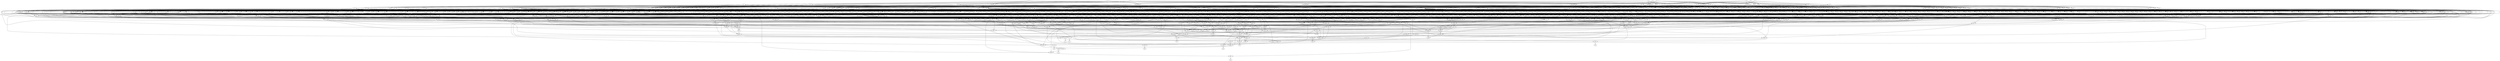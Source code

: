 digraph g {
 n381 -> o_0_
 n2 -> o_1_
 n366 -> o_2_
 n343 -> o_3_
 n312 -> o_4_
 n1 -> o_5_
 n235 -> o_6_
 n179 -> o_7_
 n133 -> o_8_
 n76 -> o_9_
 "[6452]" -> n381
 "[6453]" -> n381
 "[6498]" -> n2
 "[6499]" -> n2
 "[6484]" -> n366
 "[6485]" -> n366
 n348 -> n343
 n349 -> n343
 "[6461]" -> n343
 "[6470]" -> n312
 "[6471]" -> n312
 "[6441]" -> n1
 "[6442]" -> n1
 n240 -> n235
 n241 -> n235
 "[6448]" -> n235
 "[6481]" -> n179
 "[6482]" -> n179
 "[6464]" -> n133
 "[6465]" -> n133
 "[6443]" -> n76
 "[6444]" -> n76
 n61 -> n123
 n125 -> n123
 n126 -> n123
 n124 -> n123
 "[6446]" -> n16
 "[6447]" -> n16
 n189 -> n272
 n417 -> n272
 n510 -> n272
 n528 -> n272
 n61 -> n273
 n497 -> n273
 n730 -> n273
 n729 -> n273
 "[6491]" -> n274
 "[6492]" -> n274
 "[6520]" -> n275
 "[6521]" -> n275
 "[6549]" -> n276
 "[6550]" -> n276
 "[6518]" -> n277
 "[6519]" -> n277
 n66 -> n65
 n56 -> n65
 n67 -> n65
 n68 -> n65
 n4 -> n375
 n515 -> n375
 n61 -> n119
 n120 -> n119
 n121 -> n119
 n122 -> n119
 n8 -> n376
 n56 -> n376
 n483 -> n376
 n505 -> n376
 n193 -> n377
 n71 -> n377
 n499 -> n377
 n435 -> n377
 n283 -> n378
 n329 -> n378
 n357 -> n378
 "[6500]" -> n378
 "[6529]" -> n379
 "[6530]" -> n379
 "[6527]" -> n380
 "[6528]" -> n380
 i_9_ -> n189
 n432 -> n189
 n396 -> n460
 n416 -> n460
 i_9_ -> n417
 n416 -> n417
 n410 -> n439
 n412 -> n439
 n189 -> n6
 n460 -> n6
 n417 -> n6
 n439 -> n6
 i_6_ -> n410
 i_7_ -> n410
 i_8_ -> n410
 i_9_ -> n4
 n410 -> n4
 i_3_ -> n402
 i_4_ -> n402
 i_5_ -> n402
 i_0_ -> n427
 i_1_ -> n427
 i_2_ -> n427
 n402 -> n5
 n427 -> n5
 n6 -> n3
 n4 -> n3
 n5 -> n3
 i_9_ -> n15
 n398 -> n15
 n413 -> n461
 n434 -> n461
 i_9_ -> n193
 n404 -> n193
 n410 -> n462
 n406 -> n462
 n15 -> n10
 n461 -> n10
 n193 -> n10
 n462 -> n10
 i_6_ -> n391
 i_7_ -> n391
 i_8_ -> n391
 i_9_ -> n8
 n391 -> n8
 i_0_ -> n438
 i_1_ -> n438
 i_2_ -> n438
 n402 -> n9
 n438 -> n9
 n10 -> n7
 n8 -> n7
 n9 -> n7
 i_0_ -> n421
 i_1_ -> n421
 i_2_ -> n421
 i_9_ -> n12
 n421 -> n12
 i_3_ -> n396
 i_4_ -> n396
 i_5_ -> n396
 i_6_ -> n422
 i_7_ -> n422
 i_8_ -> n422
 n396 -> n13
 n422 -> n13
 i_3_ -> n431
 i_4_ -> n431
 i_5_ -> n431
 n391 -> n14
 n431 -> n14
 i_0_ -> n398
 i_1_ -> n398
 i_2_ -> n398
 n15 -> n11
 n12 -> n11
 n13 -> n11
 n14 -> n11
 n402 -> n74
 n441 -> n74
 n189 -> n17
 n74 -> n17
 i_9_ -> n420
 n418 -> n420
 n441 -> n260
 n434 -> n260
 n420 -> n18
 n260 -> n18
 n56 -> n546
 n408 -> n546
 n189 -> n292
 n458 -> n292
 n4 -> n547
 n459 -> n547
 n546 -> n19
 n292 -> n19
 n547 -> n19
 n279 -> n544
 n456 -> n544
 n243 -> n545
 n173 -> n545
 i_9_ -> n243
 n430 -> n243
 n431 -> n457
 n413 -> n457
 n544 -> n20
 n545 -> n20
 n243 -> n20
 n457 -> n20
 n23 -> n542
 n448 -> n542
 n15 -> n543
 n128 -> n543
 n15 -> n97
 n449 -> n97
 n443 -> n537
 n451 -> n537
 n287 -> n537
 n311 -> n537
 n279 -> n539
 n541 -> n539
 n455 -> n539
 n540 -> n539
 n4 -> n538
 n452 -> n538
 n295 -> n538
 n383 -> n538
 n539 -> n21
 n538 -> n21
 "[6478]" -> n21
 n402 -> n437
 n422 -> n437
 n12 -> n25
 n437 -> n25
 n402 -> n173
 n413 -> n173
 n417 -> n26
 n173 -> n26
 i_6_ -> n407
 i_7_ -> n407
 i_8_ -> n407
 i_9_ -> n23
 n407 -> n23
 i_3_ -> n406
 i_4_ -> n406
 i_5_ -> n406
 n427 -> n24
 n406 -> n24
 n25 -> n22
 n26 -> n22
 n23 -> n22
 n24 -> n22
 n396 -> n233
 n430 -> n233
 n8 -> n28
 n233 -> n28
 n396 -> n468
 n407 -> n468
 n243 -> n29
 n468 -> n29
 n71 -> n291
 n428 -> n291
 n412 -> n469
 n430 -> n469
 n189 -> n30
 n291 -> n30
 n469 -> n30
 n437 -> n536
 n56 -> n536
 i_9_ -> n61
 n447 -> n61
 n438 -> n470
 n434 -> n470
 n22 -> n31
 n536 -> n31
 n61 -> n31
 n470 -> n31
 n416 -> n62
 n423 -> n62
 n23 -> n32
 n62 -> n32
 n412 -> n466
 n404 -> n466
 n189 -> n33
 n466 -> n33
 n427 -> n467
 n412 -> n467
 n4 -> n34
 n467 -> n34
 n61 -> n360
 n463 -> n360
 n4 -> n535
 n193 -> n535
 n309 -> n535
 n465 -> n535
 n398 -> n464
 n434 -> n464
 n23 -> n35
 n360 -> n35
 n535 -> n35
 n464 -> n35
 "[6538]" -> n27
 "[6539]" -> n27
 n460 -> n533
 n23 -> n533
 n431 -> n471
 n404 -> n471
 n8 -> n37
 n533 -> n37
 n471 -> n37
 n396 -> n472
 n447 -> n472
 n417 -> n38
 n472 -> n38
 n422 -> n66
 n423 -> n66
 n398 -> n450
 n412 -> n450
 n4 -> n39
 n15 -> n39
 n66 -> n39
 n450 -> n39
 n396 -> n309
 n404 -> n309
 n189 -> n40
 n309 -> n40
 n423 -> n475
 n430 -> n475
 n396 -> n459
 n441 -> n459
 n8 -> n41
 n420 -> n41
 n475 -> n41
 n459 -> n41
 n417 -> n534
 n474 -> n534
 n417 -> n300
 n473 -> n300
 i_9_ -> n279
 n427 -> n279
 n462 -> n42
 n534 -> n42
 n300 -> n42
 n279 -> n42
 n41 -> n36
 n42 -> n36
 "[6469]" -> n36
 n406 -> n477
 n441 -> n477
 n61 -> n44
 n477 -> n44
 i_9_ -> n71
 n438 -> n71
 n13 -> n45
 n71 -> n45
 n410 -> n476
 n414 -> n476
 n410 -> n444
 n402 -> n444
 n193 -> n46
 n279 -> n46
 n476 -> n46
 n444 -> n46
 n422 -> n225
 n412 -> n225
 n15 -> n47
 n193 -> n47
 n444 -> n47
 n225 -> n47
 n447 -> n194
 n423 -> n194
 n396 -> n400
 n398 -> n400
 i_9_ -> n443
 n413 -> n443
 n15 -> n48
 n194 -> n48
 n400 -> n48
 n443 -> n48
 n48 -> n43
 "[6475]" -> n43
 n416 -> n479
 n412 -> n479
 n189 -> n50
 n479 -> n50
 n417 -> n51
 n461 -> n51
 n447 -> n478
 n412 -> n478
 n391 -> n428
 n396 -> n428
 n417 -> n52
 n193 -> n52
 n478 -> n52
 n428 -> n52
 i_9_ -> n229
 n422 -> n229
 n430 -> n480
 n434 -> n480
 i_9_ -> n56
 n441 -> n56
 n402 -> n456
 n432 -> n456
 n229 -> n53
 n480 -> n53
 n56 -> n53
 n456 -> n53
 n422 -> n474
 n434 -> n474
 n461 -> n54
 n12 -> n54
 n279 -> n54
 n474 -> n54
 n54 -> n49
 "[6540]" -> n49
 n438 -> n483
 n412 -> n483
 n391 -> n424
 n423 -> n424
 n443 -> n58
 n56 -> n58
 n483 -> n58
 n424 -> n58
 n243 -> n197
 n482 -> n197
 n4 -> n532
 n193 -> n532
 n474 -> n532
 n403 -> n532
 n421 -> n481
 n431 -> n481
 n229 -> n59
 n197 -> n59
 n532 -> n59
 n481 -> n59
 i_0_ -> n441
 i_1_ -> n441
 i_2_ -> n441
 i_3_ -> n414
 i_4_ -> n414
 i_5_ -> n414
 i_6_ -> n447
 i_7_ -> n447
 i_8_ -> n447
 n414 -> n57
 n447 -> n57
 n56 -> n55
 n58 -> n55
 n59 -> n55
 n57 -> n55
 n398 -> n120
 n423 -> n120
 n4 -> n63
 n193 -> n63
 n173 -> n63
 n120 -> n63
 n420 -> n530
 n485 -> n530
 n61 -> n531
 n484 -> n531
 n438 -> n169
 n431 -> n169
 n189 -> n64
 n530 -> n64
 n531 -> n64
 n169 -> n64
 i_0_ -> n416
 i_1_ -> n416
 i_2_ -> n416
 i_3_ -> n423
 i_4_ -> n423
 i_5_ -> n423
 n61 -> n60
 n62 -> n60
 n63 -> n60
 n64 -> n60
 n441 -> n488
 n423 -> n488
 n443 -> n67
 n488 -> n67
 n443 -> n529
 n230 -> n529
 n443 -> n96
 n486 -> n96
 n396 -> n487
 n418 -> n487
 n71 -> n68
 n529 -> n68
 n96 -> n68
 n487 -> n68
 n189 -> n72
 n23 -> n72
 n62 -> n72
 n450 -> n72
 i_3_ -> n412
 i_4_ -> n412
 i_5_ -> n412
 i_6_ -> n413
 i_7_ -> n413
 i_8_ -> n413
 n412 -> n70
 n413 -> n70
 n71 -> n69
 n72 -> n69
 n70 -> n69
 n402 -> n489
 n391 -> n489
 n4 -> n75
 n470 -> n75
 n71 -> n75
 n489 -> n75
 n8 -> n73
 n74 -> n73
 n75 -> n73
 n441 -> n445
 n412 -> n445
 n407 -> n446
 n414 -> n446
 n189 -> n77
 n56 -> n77
 n445 -> n77
 n446 -> n77
 n49 -> n78
 n55 -> n78
 "[6445]" -> n78
 n439 -> n570
 n23 -> n570
 n71 -> n570
 n440 -> n570
 n229 -> n574
 n442 -> n574
 n56 -> n571
 n572 -> n571
 n429 -> n571
 n573 -> n571
 n4 -> n567
 n243 -> n567
 n437 -> n567
 n492 -> n567
 n4 -> n566
 n229 -> n566
 n436 -> n566
 n173 -> n568
 n71 -> n568
 n302 -> n568
 n569 -> n568
 n566 -> n79
 n568 -> n79
 "[6554]" -> n79
 n279 -> n561
 n428 -> n561
 n429 -> n561
 n243 -> n565
 n424 -> n565
 n243 -> n562
 n474 -> n562
 n564 -> n562
 n563 -> n562
 n420 -> n560
 n24 -> n560
 n559 -> n560
 n12 -> n557
 n424 -> n557
 n198 -> n557
 n558 -> n557
 "[6534]" -> n554
 "[6535]" -> n554
 n557 -> n80
 n554 -> n80
 "[6533]" -> n80
 n189 -> n604
 n230 -> n604
 n414 -> n495
 n413 -> n495
 n71 -> n82
 n604 -> n82
 n495 -> n82
 n8 -> n83
 n488 -> n83
 n402 -> n449
 n418 -> n449
 n410 -> n473
 n431 -> n473
 n56 -> n84
 n449 -> n84
 n473 -> n84
 n417 -> n603
 n14 -> n603
 n420 -> n603
 n503 -> n603
 n443 -> n85
 n479 -> n85
 n603 -> n85
 n193 -> n601
 n424 -> n601
 n309 -> n602
 n443 -> n602
 n391 -> n280
 n414 -> n280
 n15 -> n86
 n601 -> n86
 n602 -> n86
 n280 -> n86
 n56 -> n600
 n453 -> n600
 n71 -> n257
 n502 -> n257
 n23 -> n181
 n120 -> n181
 n189 -> n598
 n484 -> n598
 n599 -> n598
 n23 -> n271
 n436 -> n271
 n189 -> n595
 n451 -> n595
 n597 -> n595
 n596 -> n595
 "[6531]" -> n87
 "[6532]" -> n87
 n86 -> n81
 n87 -> n81
 "[6476]" -> n81
 n398 -> n501
 n414 -> n501
 n404 -> n452
 n434 -> n452
 n4 -> n89
 n8 -> n89
 n501 -> n89
 n452 -> n89
 n5 -> n90
 n23 -> n90
 n438 -> n504
 n423 -> n504
 n469 -> n91
 n61 -> n91
 n443 -> n91
 n504 -> n91
 n71 -> n590
 n444 -> n590
 n71 -> n588
 n465 -> n588
 n589 -> n588
 n71 -> n92
 n456 -> n92
 n590 -> n92
 n588 -> n92
 n23 -> n284
 n484 -> n284
 n420 -> n593
 n466 -> n593
 n594 -> n593
 n439 -> n93
 n279 -> n93
 n284 -> n93
 n593 -> n93
 n400 -> n592
 n229 -> n592
 n15 -> n591
 n530 -> n591
 n565 -> n591
 n502 -> n591
 n15 -> n94
 n428 -> n94
 n592 -> n94
 n591 -> n94
 n93 -> n88
 n94 -> n88
 "[6477]" -> n88
 n416 -> n486
 n434 -> n486
 n414 -> n499
 n418 -> n499
 n193 -> n98
 n45 -> n98
 n499 -> n98
 n407 -> n506
 n423 -> n506
 n243 -> n99
 n56 -> n99
 n446 -> n99
 n506 -> n99
 n417 -> n587
 n411 -> n587
 n410 -> n505
 n423 -> n505
 n279 -> n100
 n587 -> n100
 n505 -> n100
 n12 -> n584
 n502 -> n584
 n427 -> n507
 n396 -> n507
 n443 -> n101
 n584 -> n101
 n507 -> n101
 n479 -> n582
 n229 -> n582
 n417 -> n583
 n194 -> n583
 n420 -> n102
 n479 -> n102
 n582 -> n102
 n583 -> n102
 n9 -> n586
 n420 -> n586
 n279 -> n585
 n229 -> n585
 n458 -> n585
 n491 -> n585
 n431 -> n442
 n441 -> n442
 n8 -> n103
 n586 -> n103
 n585 -> n103
 n442 -> n103
 "[6479]" -> n95
 "[6480]" -> n95
 n74 -> n105
 n243 -> n105
 n61 -> n105
 n476 -> n105
 n410 -> n435
 n434 -> n435
 n71 -> n106
 n435 -> n106
 n233 -> n581
 n61 -> n581
 n407 -> n465
 n434 -> n465
 n279 -> n107
 n581 -> n107
 n465 -> n107
 n438 -> n458
 n406 -> n458
 n443 -> n108
 n458 -> n108
 n12 -> n579
 n505 -> n579
 n12 -> n580
 n446 -> n580
 n189 -> n109
 n481 -> n109
 n579 -> n109
 n580 -> n109
 n439 -> n577
 n15 -> n577
 n420 -> n578
 n486 -> n578
 n193 -> n110
 n14 -> n110
 n577 -> n110
 n578 -> n110
 n109 -> n104
 n110 -> n104
 "[6503]" -> n104
 n412 -> n509
 n432 -> n509
 n438 -> n492
 n396 -> n492
 n243 -> n113
 n61 -> n113
 n509 -> n113
 n492 -> n113
 n12 -> n575
 n457 -> n575
 n61 -> n576
 n508 -> n576
 n5 -> n114
 n61 -> n114
 n575 -> n114
 n576 -> n114
 n396 -> n112
 n413 -> n112
 n56 -> n111
 n113 -> n111
 n114 -> n111
 n112 -> n111
 n402 -> n484
 n421 -> n484
 n422 -> n510
 n406 -> n510
 n243 -> n116
 n229 -> n116
 n484 -> n116
 n510 -> n116
 n396 -> n511
 n432 -> n511
 n56 -> n117
 n511 -> n117
 n402 -> n403
 n398 -> n403
 n74 -> n118
 n23 -> n118
 n443 -> n118
 n403 -> n118
 n33 -> n115
 n116 -> n115
 n117 -> n115
 n118 -> n115
 n431 -> n512
 n418 -> n512
 n417 -> n121
 n437 -> n121
 n279 -> n121
 n512 -> n121
 n422 -> n453
 n414 -> n453
 n407 -> n513
 n412 -> n513
 n71 -> n122
 n56 -> n122
 n453 -> n122
 n513 -> n122
 n431 -> n514
 n407 -> n514
 n417 -> n125
 n12 -> n125
 n514 -> n125
 n229 -> n352
 n488 -> n352
 n23 -> n126
 n477 -> n126
 n352 -> n126
 n402 -> n124
 n416 -> n124
 n427 -> n515
 n414 -> n515
 n61 -> n129
 n71 -> n129
 n512 -> n129
 n515 -> n129
 n406 -> n128
 n447 -> n128
 n56 -> n127
 n129 -> n127
 n128 -> n127
 n4 -> n132
 n9 -> n132
 n61 -> n132
 n486 -> n132
 n441 -> n131
 n414 -> n131
 n4 -> n130
 n132 -> n130
 n131 -> n130
 n391 -> n494
 n406 -> n494
 n417 -> n134
 n4 -> n134
 n62 -> n134
 n494 -> n134
 n422 -> n493
 n431 -> n493
 n402 -> n490
 n404 -> n490
 n193 -> n135
 n23 -> n135
 n493 -> n135
 n490 -> n135
 n431 -> n448
 n398 -> n448
 n193 -> n136
 n8 -> n136
 n494 -> n136
 n448 -> n136
 n423 -> n482
 n432 -> n482
 n15 -> n137
 n229 -> n137
 n448 -> n137
 n482 -> n137
 n439 -> n607
 n4 -> n607
 n12 -> n607
 n481 -> n607
 n417 -> n606
 n495 -> n606
 n363 -> n606
 n605 -> n606
 n14 -> n138
 n279 -> n138
 n607 -> n138
 n606 -> n138
 n15 -> n613
 n476 -> n613
 n614 -> n613
 n193 -> n615
 n482 -> n615
 n189 -> n612
 n56 -> n612
 n264 -> n612
 n463 -> n612
 n4 -> n611
 n61 -> n611
 n459 -> n611
 n442 -> n611
 n4 -> n610
 n71 -> n610
 n483 -> n610
 n449 -> n610
 n189 -> n359
 n477 -> n359
 n4 -> n609
 n9 -> n609
 n243 -> n609
 n57 -> n609
 n243 -> n608
 n233 -> n608
 n478 -> n608
 n229 -> n608
 "[6506]" -> n139
 "[6507]" -> n139
 n130 -> n625
 n624 -> n625
 "[6468]" -> n625
 "[6466]" -> n140
 "[6467]" -> n140
 n189 -> n621
 n470 -> n621
 n71 -> n621
 n500 -> n621
 n71 -> n622
 n57 -> n622
 n8 -> n620
 n243 -> n620
 n480 -> n620
 n499 -> n620
 n472 -> n619
 n279 -> n619
 n478 -> n619
 n8 -> n618
 n12 -> n618
 n498 -> n618
 n497 -> n618
 n61 -> n623
 n221 -> n623
 n460 -> n617
 n8 -> n617
 n62 -> n617
 n443 -> n617
 n417 -> n616
 n193 -> n616
 n424 -> n616
 n496 -> n616
 "[6546]" -> n141
 "[6547]" -> n141
 n15 -> n143
 n8 -> n143
 n62 -> n143
 n465 -> n143
 n56 -> n629
 n522 -> n629
 n420 -> n630
 n483 -> n630
 n439 -> n144
 n56 -> n144
 n629 -> n144
 n630 -> n144
 n243 -> n628
 n280 -> n628
 n402 -> n264
 n447 -> n264
 n71 -> n145
 n628 -> n145
 n264 -> n145
 n417 -> n626
 n435 -> n626
 n15 -> n627
 n57 -> n627
 n414 -> n521
 n430 -> n521
 n189 -> n146
 n626 -> n146
 n627 -> n146
 n521 -> n146
 n143 -> n142
 n144 -> n142
 n145 -> n142
 n146 -> n142
 n4 -> n148
 n458 -> n148
 n243 -> n149
 n225 -> n149
 n431 -> n433
 n432 -> n433
 n427 -> n519
 n434 -> n519
 n15 -> n150
 n61 -> n150
 n433 -> n150
 n519 -> n150
 n406 -> n485
 n430 -> n485
 n61 -> n151
 n485 -> n151
 n71 -> n152
 n229 -> n152
 n473 -> n152
 n485 -> n152
 n61 -> n541
 n454 -> n541
 n260 -> n153
 n23 -> n153
 n541 -> n153
 n152 -> n147
 n153 -> n147
 "[6488]" -> n147
 n407 -> n408
 n406 -> n408
 n71 -> n155
 n408 -> n155
 n189 -> n156
 n5 -> n156
 n447 -> n455
 n434 -> n455
 n417 -> n157
 n15 -> n157
 n453 -> n157
 n455 -> n157
 n391 -> n523
 n412 -> n523
 n12 -> n158
 n523 -> n158
 n421 -> n426
 n414 -> n426
 n189 -> n159
 n61 -> n159
 n309 -> n159
 n426 -> n159
 n189 -> n160
 n12 -> n160
 n486 -> n160
 n506 -> n160
 n159 -> n154
 n160 -> n154
 "[6489]" -> n154
 n417 -> n162
 n506 -> n162
 n56 -> n163
 n493 -> n163
 n431 -> n525
 n447 -> n525
 n417 -> n164
 n461 -> n164
 n56 -> n164
 n525 -> n164
 n23 -> n165
 n467 -> n165
 n406 -> n524
 n418 -> n524
 n279 -> n166
 n524 -> n166
 n427 -> n221
 n423 -> n221
 n193 -> n167
 n229 -> n167
 n264 -> n167
 n221 -> n167
 n166 -> n161
 n167 -> n161
 "[6541]" -> n161
 n243 -> n170
 n66 -> n170
 n71 -> n170
 n513 -> n170
 n243 -> n322
 n70 -> n322
 n74 -> n323
 n443 -> n323
 n12 -> n171
 n494 -> n171
 n322 -> n171
 n323 -> n171
 n23 -> n168
 n169 -> n168
 n170 -> n168
 n171 -> n168
 n406 -> n503
 n416 -> n503
 n8 -> n174
 n477 -> n174
 n443 -> n174
 n503 -> n174
 n431 -> n520
 n430 -> n520
 n406 -> n498
 n432 -> n498
 n420 -> n175
 n279 -> n175
 n520 -> n175
 n498 -> n175
 n173 -> n172
 n56 -> n172
 n174 -> n172
 n175 -> n172
 n423 -> n502
 n418 -> n502
 n193 -> n177
 n243 -> n177
 n112 -> n177
 n502 -> n177
 n406 -> n451
 n404 -> n451
 n4 -> n178
 n420 -> n178
 n477 -> n178
 n451 -> n178
 n177 -> n176
 n178 -> n176
 n402 -> n518
 n407 -> n518
 n432 -> n500
 n434 -> n500
 n71 -> n180
 n56 -> n180
 n518 -> n180
 n500 -> n180
 n243 -> n655
 n444 -> n655
 n5 -> n654
 n243 -> n654
 n229 -> n654
 n505 -> n654
 n243 -> n182
 n495 -> n182
 n655 -> n182
 n654 -> n182
 n459 -> n206
 n443 -> n206
 n189 -> n653
 n61 -> n653
 n519 -> n653
 n425 -> n653
 n4 -> n652
 n8 -> n652
 n484 -> n652
 n508 -> n652
 n653 -> n183
 n652 -> n183
 "[6553]" -> n183
 n61 -> n184
 n27 -> n184
 n442 -> n184
 n104 -> n184
 n420 -> n657
 n488 -> n657
 n189 -> n656
 n279 -> n656
 n507 -> n656
 n128 -> n656
 n23 -> n185
 n520 -> n185
 n657 -> n185
 n656 -> n185
 n168 -> n186
 n172 -> n186
 n176 -> n186
 "[6483]" -> n186
 n71 -> n650
 n494 -> n650
 n651 -> n650
 n437 -> n199
 n71 -> n199
 n23 -> n649
 n71 -> n649
 n504 -> n649
 n510 -> n649
 n5 -> n648
 n8 -> n648
 n243 -> n648
 n498 -> n648
 n12 -> n644
 n518 -> n644
 n491 -> n644
 n417 -> n643
 n12 -> n643
 n14 -> n643
 n446 -> n643
 n279 -> n646
 n517 -> n646
 n647 -> n646
 n645 -> n646
 "[6510]" -> n641
 "[6511]" -> n641
 "[6508]" -> n187
 "[6509]" -> n187
 n62 -> n190
 n229 -> n190
 n12 -> n191
 n279 -> n191
 n499 -> n191
 n523 -> n191
 i_6_ -> n432
 i_7_ -> n432
 i_8_ -> n432
 n189 -> n188
 n9 -> n188
 n190 -> n188
 n191 -> n188
 n427 -> n526
 n431 -> n526
 n443 -> n195
 n56 -> n195
 n494 -> n195
 n526 -> n195
 i_0_ -> n404
 i_1_ -> n404
 i_2_ -> n404
 n193 -> n192
 n194 -> n192
 n195 -> n192
 n414 -> n419
 n416 -> n419
 n420 -> n198
 n419 -> n198
 n15 -> n200
 n17 -> n200
 n44 -> n200
 n506 -> n200
 n4 -> n667
 n469 -> n667
 n4 -> n666
 n420 -> n666
 n526 -> n666
 n454 -> n666
 n279 -> n201
 n264 -> n201
 n667 -> n201
 n666 -> n201
 n417 -> n248
 n457 -> n248
 n23 -> n634
 n451 -> n634
 n189 -> n665
 n464 -> n665
 n189 -> n249
 n120 -> n249
 n248 -> n202
 n634 -> n202
 n665 -> n202
 n249 -> n202
 n189 -> n674
 n8 -> n674
 n504 -> n674
 n490 -> n674
 n243 -> n672
 n604 -> n672
 n516 -> n672
 n673 -> n672
 n23 -> n670
 n508 -> n670
 n668 -> n670
 n671 -> n670
 "[6459]" -> n203
 "[6460]" -> n203
 "[6457]" -> n196
 "[6458]" -> n196
 n414 -> n415
 n404 -> n415
 n4 -> n205
 n415 -> n205
 n423 -> n517
 n413 -> n517
 n12 -> n207
 n655 -> n207
 n517 -> n207
 n434 -> n491
 n418 -> n491
 n421 -> n508
 n423 -> n508
 n193 -> n208
 n229 -> n208
 n491 -> n208
 n508 -> n208
 n4 -> n209
 n504 -> n209
 n421 -> n230
 n396 -> n230
 n8 -> n210
 n12 -> n210
 n500 -> n210
 n230 -> n210
 n431 -> n497
 n416 -> n497
 n420 -> n211
 n309 -> n211
 n497 -> n211
 n243 -> n663
 n473 -> n663
 n279 -> n664
 n489 -> n664
 n406 -> n522
 n413 -> n522
 n71 -> n212
 n663 -> n212
 n664 -> n212
 n522 -> n212
 "[6542]" -> n204
 "[6543]" -> n204
 n23 -> n214
 n24 -> n214
 n443 -> n214
 n515 -> n214
 n243 -> n215
 n66 -> n215
 n279 -> n662
 n511 -> n662
 n56 -> n216
 n482 -> n216
 n662 -> n216
 n15 -> n217
 n472 -> n217
 n417 -> n597
 n499 -> n597
 n460 -> n218
 n18 -> n218
 n61 -> n218
 n597 -> n218
 n417 -> n660
 n512 -> n660
 n15 -> n661
 n411 -> n661
 n417 -> n219
 n489 -> n219
 n660 -> n219
 n661 -> n219
 n218 -> n213
 n219 -> n213
 "[6490]" -> n213
 n71 -> n364
 n411 -> n364
 n12 -> n222
 n473 -> n222
 n364 -> n222
 n279 -> n659
 n518 -> n659
 n460 -> n658
 n420 -> n658
 n229 -> n658
 n120 -> n658
 n421 -> n527
 n434 -> n527
 n4 -> n223
 n659 -> n223
 n658 -> n223
 n527 -> n223
 n23 -> n220
 n221 -> n220
 n222 -> n220
 n223 -> n220
 n243 -> n226
 n517 -> n226
 n414 -> n496
 n432 -> n496
 n229 -> n227
 n56 -> n227
 n521 -> n227
 n496 -> n227
 n12 -> n224
 n225 -> n224
 n226 -> n224
 n227 -> n224
 n15 -> n231
 n437 -> n231
 n61 -> n231
 n501 -> n231
 n229 -> n228
 n230 -> n228
 n231 -> n228
 n193 -> n234
 n309 -> n234
 n229 -> n234
 n449 -> n234
 i_0_ -> n430
 i_1_ -> n430
 i_2_ -> n430
 n23 -> n232
 n233 -> n232
 n234 -> n232
 n8 -> n236
 n260 -> n236
 n56 -> n236
 n435 -> n236
 n189 -> n237
 n4 -> n237
 n475 -> n237
 n492 -> n237
 n12 -> n691
 n496 -> n691
 n23 -> n690
 n279 -> n690
 n493 -> n690
 n526 -> n690
 n279 -> n238
 n487 -> n238
 n691 -> n238
 n690 -> n238
 n243 -> n694
 n24 -> n694
 n61 -> n694
 n453 -> n694
 n15 -> n693
 n601 -> n693
 n524 -> n693
 n692 -> n693
 n460 -> n239
 n4 -> n239
 n694 -> n239
 n693 -> n239
 n695 -> n698
 n697 -> n698
 "[6451]" -> n698
 "[6449]" -> n240
 "[6450]" -> n240
 n13 -> n681
 n420 -> n681
 n243 -> n681
 n233 -> n681
 n61 -> n680
 n475 -> n680
 n151 -> n680
 n8 -> n679
 n229 -> n679
 n519 -> n679
 n526 -> n679
 n12 -> n676
 n23 -> n676
 n468 -> n676
 n486 -> n676
 n15 -> n675
 n443 -> n675
 n499 -> n675
 n490 -> n675
 n279 -> n678
 n408 -> n678
 n362 -> n678
 n677 -> n678
 "[6514]" -> n689
 "[6515]" -> n689
 "[6512]" -> n241
 "[6513]" -> n241
 n391 -> n516
 n434 -> n516
 n420 -> n244
 n71 -> n244
 n221 -> n244
 n516 -> n244
 n14 -> n242
 n243 -> n242
 n244 -> n242
 n61 -> n246
 n527 -> n246
 n420 -> n247
 n527 -> n247
 n243 -> n700
 n23 -> n700
 n480 -> n700
 n523 -> n700
 n279 -> n250
 n509 -> n250
 n226 -> n250
 n700 -> n250
 n279 -> n696
 n516 -> n696
 n61 -> n251
 n507 -> n251
 n696 -> n251
 n189 -> n293
 n124 -> n293
 n8 -> n252
 n419 -> n252
 n293 -> n252
 n23 -> n702
 n458 -> n702
 n417 -> n701
 n15 -> n701
 n525 -> n701
 n498 -> n701
 n13 -> n253
 n56 -> n253
 n702 -> n253
 n701 -> n253
 "[6516]" -> n245
 "[6517]" -> n245
 n189 -> n255
 n459 -> n255
 n417 -> n256
 n408 -> n256
 n24 -> n647
 n229 -> n647
 n402 -> n436
 n430 -> n436
 n189 -> n258
 n647 -> n258
 n436 -> n258
 n256 -> n254
 n258 -> n254
 "[6544]" -> n254
 n8 -> n261
 n12 -> n261
 n478 -> n261
 n520 -> n261
 n12 -> n699
 n229 -> n699
 n487 -> n699
 n451 -> n699
 n189 -> n262
 n467 -> n262
 n699 -> n262
 i_3_ -> n434
 i_4_ -> n434
 i_5_ -> n434
 n260 -> n259
 n61 -> n259
 n261 -> n259
 n262 -> n259
 n15 -> n265
 n457 -> n265
 n487 -> n265
 n421 -> n454
 n406 -> n454
 n23 -> n266
 n667 -> n266
 n454 -> n266
 n243 -> n263
 n264 -> n263
 n265 -> n263
 n266 -> n263
 n189 -> n268
 n450 -> n268
 n71 -> n269
 n514 -> n269
 n243 -> n270
 n467 -> n270
 n443 -> n270
 n524 -> n270
 n271 -> n267
 n268 -> n267
 n269 -> n267
 n270 -> n267
 n423 -> n528
 n404 -> n528
 n189 -> n730
 n503 -> n730
 n189 -> n729
 n243 -> n729
 n483 -> n729
 n518 -> n729
 n229 -> n728
 n415 -> n728
 n594 -> n728
 n8 -> n727
 n477 -> n727
 n229 -> n727
 n169 -> n727
 n189 -> n726
 n243 -> n726
 n504 -> n726
 n522 -> n726
 n8 -> n725
 n475 -> n725
 n662 -> n725
 n417 -> n724
 n476 -> n724
 n493 -> n724
 n15 -> n723
 n193 -> n723
 n502 -> n723
 n429 -> n723
 n4 -> n722
 n15 -> n722
 n400 -> n722
 n505 -> n722
 n229 -> n721
 n131 -> n721
 n358 -> n721
 n189 -> n719
 n425 -> n719
 n443 -> n720
 n484 -> n720
 n8 -> n711
 n12 -> n711
 n527 -> n711
 n516 -> n711
 n279 -> n713
 n225 -> n713
 n500 -> n713
 n279 -> n712
 n112 -> n712
 n158 -> n712
 n9 -> n718
 n74 -> n718
 n443 -> n718
 n229 -> n718
 n470 -> n717
 n71 -> n717
 n229 -> n717
 n517 -> n717
 n243 -> n715
 n456 -> n715
 n714 -> n715
 n716 -> n715
 n443 -> n710
 n481 -> n710
 n576 -> n710
 n417 -> n709
 n579 -> n709
 n509 -> n709
 n4 -> n708
 n420 -> n708
 n471 -> n708
 n497 -> n708
 n193 -> n707
 n468 -> n707
 n524 -> n707
 n4 -> n706
 n229 -> n706
 n528 -> n706
 n15 -> n705
 n229 -> n705
 n489 -> n705
 n403 -> n705
 n189 -> n704
 n420 -> n704
 n464 -> n704
 n400 -> n704
 n420 -> n703
 n23 -> n703
 n120 -> n703
 n463 -> n703
 n189 -> n281
 n471 -> n281
 n659 -> n281
 n438 -> n440
 n414 -> n440
 n189 -> n282
 n443 -> n282
 n488 -> n282
 n440 -> n282
 n279 -> n278
 n280 -> n278
 n281 -> n278
 n282 -> n278
 n443 -> n614
 n448 -> n614
 n279 -> n285
 n482 -> n285
 n691 -> n285
 n614 -> n285
 n443 -> n734
 n452 -> n734
 n444 -> n572
 n56 -> n572
 n734 -> n286
 n572 -> n286
 "[6548]" -> n286
 n61 -> n287
 n450 -> n287
 n443 -> n651
 n169 -> n651
 n8 -> n288
 n458 -> n288
 n630 -> n288
 n651 -> n288
 n15 -> n732
 n193 -> n732
 n487 -> n732
 n453 -> n732
 n417 -> n733
 n576 -> n733
 n166 -> n733
 n429 -> n733
 n420 -> n289
 n62 -> n289
 n732 -> n289
 n733 -> n289
 "[6522]" -> n283
 "[6523]" -> n283
 n420 -> n294
 n71 -> n294
 n442 -> n294
 n511 -> n294
 n193 -> n295
 n453 -> n295
 n193 -> n636
 n513 -> n636
 n61 -> n296
 n230 -> n296
 n636 -> n296
 n398 -> n463
 n406 -> n463
 n193 -> n297
 n8 -> n297
 n518 -> n297
 n463 -> n297
 n189 -> n731
 n233 -> n731
 n243 -> n298
 n465 -> n298
 n719 -> n298
 n731 -> n298
 "[6536]" -> n290
 "[6537]" -> n290
 n23 -> n301
 n470 -> n301
 n71 -> n302
 n433 -> n302
 n15 -> n303
 n243 -> n303
 n446 -> n303
 n493 -> n303
 n8 -> n304
 n420 -> n304
 n519 -> n304
 n508 -> n304
 n443 -> n305
 n519 -> n305
 n189 -> n306
 n443 -> n306
 n501 -> n306
 n403 -> n306
 n471 -> n307
 n229 -> n307
 "[6494]" -> n299
 "[6495]" -> n299
 n23 -> n310
 n501 -> n310
 n15 -> n311
 n173 -> n311
 n23 -> n308
 n309 -> n308
 n310 -> n308
 n311 -> n308
 n229 -> n740
 n527 -> n740
 n417 -> n739
 n8 -> n739
 n479 -> n739
 n264 -> n739
 n443 -> n313
 n508 -> n313
 n740 -> n313
 n739 -> n313
 n189 -> n738
 n193 -> n738
 n523 -> n738
 n415 -> n738
 n460 -> n314
 n229 -> n314
 n583 -> n314
 n738 -> n314
 n189 -> n596
 n501 -> n596
 n193 -> n737
 n510 -> n737
 n511 -> n737
 n15 -> n315
 n478 -> n315
 n596 -> n315
 n737 -> n315
 n61 -> n736
 n403 -> n736
 n15 -> n735
 n464 -> n735
 n229 -> n735
 n512 -> n735
 n15 -> n316
 n264 -> n316
 n736 -> n316
 n735 -> n316
 n229 -> n741
 n426 -> n741
 n742 -> n741
 n279 -> n744
 n443 -> n744
 n474 -> n744
 n221 -> n744
 n420 -> n743
 n279 -> n743
 n506 -> n743
 n426 -> n743
 n243 -> n746
 n487 -> n746
 n128 -> n746
 n189 -> n745
 n90 -> n745
 n515 -> n745
 n4 -> n747
 n581 -> n747
 n520 -> n747
 n589 -> n747
 "[6551]" -> n317
 "[6552]" -> n317
 n71 -> n754
 n476 -> n754
 n525 -> n754
 n4 -> n753
 n61 -> n753
 n467 -> n753
 n507 -> n753
 n12 -> n752
 n449 -> n752
 n524 -> n752
 n602 -> n318
 n754 -> n318
 n753 -> n318
 n752 -> n318
 n193 -> n750
 n500 -> n750
 n193 -> n751
 n506 -> n751
 n189 -> n749
 n56 -> n749
 n131 -> n749
 n498 -> n749
 n8 -> n748
 n56 -> n748
 n492 -> n748
 n517 -> n748
 n749 -> n319
 n748 -> n319
 "[6502]" -> n319
 n756 -> n757
 n758 -> n757
 "[6474]" -> n757
 "[6472]" -> n320
 "[6473]" -> n320
 n189 -> n324
 n440 -> n324
 n308 -> n324
 n417 -> n325
 n4 -> n325
 n449 -> n325
 n448 -> n325
 n243 -> n564
 n433 -> n564
 n15 -> n326
 n67 -> n326
 n522 -> n326
 n564 -> n326
 n8 -> n762
 n467 -> n762
 n763 -> n762
 n716 -> n762
 n229 -> n327
 n492 -> n327
 n287 -> n327
 n762 -> n327
 n4 -> n761
 n464 -> n761
 n634 -> n761
 n661 -> n761
 n193 -> n328
 n472 -> n328
 n720 -> n328
 n761 -> n328
 "[6496]" -> n321
 "[6497]" -> n321
 n417 -> n330
 n61 -> n330
 n513 -> n330
 n451 -> n330
 n12 -> n331
 n509 -> n331
 n15 -> n332
 n23 -> n332
 n403 -> n332
 n496 -> n332
 n193 -> n333
 n517 -> n333
 n417 -> n760
 n500 -> n760
 n71 -> n334
 n112 -> n334
 n657 -> n334
 n760 -> n334
 n457 -> n759
 n279 -> n759
 n12 -> n742
 n453 -> n742
 n61 -> n335
 n458 -> n335
 n759 -> n335
 n742 -> n335
 n334 -> n329
 n335 -> n329
 "[6501]" -> n329
 n417 -> n337
 n193 -> n337
 n505 -> n337
 n518 -> n337
 n71 -> n338
 n513 -> n338
 n12 -> n339
 n61 -> n339
 n479 -> n339
 n522 -> n339
 n4 -> n340
 n193 -> n340
 n124 -> n340
 n522 -> n340
 n23 -> n341
 n483 -> n341
 n193 -> n551
 n411 -> n551
 n417 -> n342
 n128 -> n342
 n551 -> n342
 n341 -> n336
 n342 -> n336
 "[6545]" -> n336
 n4 -> n782
 n243 -> n782
 n472 -> n782
 n485 -> n782
 n243 -> n781
 n512 -> n781
 n673 -> n781
 n780 -> n781
 n443 -> n344
 n436 -> n344
 n782 -> n344
 n781 -> n344
 n229 -> n779
 n497 -> n779
 n734 -> n779
 n15 -> n778
 n523 -> n778
 n750 -> n778
 n777 -> n778
 n243 -> n345
 n511 -> n345
 n779 -> n345
 n778 -> n345
 n172 -> n785
 n204 -> n785
 n245 -> n785
 n11 -> n784
 n420 -> n784
 n458 -> n784
 n783 -> n784
 "[6462]" -> n346
 "[6463]" -> n346
 n472 -> n776
 n56 -> n776
 n510 -> n776
 n194 -> n775
 n56 -> n775
 n774 -> n775
 n189 -> n347
 n260 -> n347
 n776 -> n347
 n775 -> n347
 n23 -> n773
 n469 -> n773
 n229 -> n773
 n12 -> n772
 n57 -> n772
 n156 -> n772
 n771 -> n772
 n71 -> n348
 n474 -> n348
 n773 -> n348
 n772 -> n348
 n189 -> n769
 n8 -> n769
 n481 -> n769
 n527 -> n769
 n61 -> n770
 n426 -> n770
 n189 -> n768
 n4 -> n768
 n479 -> n768
 n419 -> n768
 n417 -> n767
 n61 -> n767
 n456 -> n767
 n503 -> n767
 n193 -> n766
 n471 -> n766
 n443 -> n766
 n516 -> n766
 n193 -> n765
 n450 -> n765
 n229 -> n765
 n433 -> n765
 n15 -> n764
 n23 -> n764
 n400 -> n764
 n498 -> n764
 "[6524]" -> n349
 "[6525]" -> n349
 n421 -> n425
 n412 -> n425
 n443 -> n351
 n515 -> n351
 n425 -> n351
 n420 -> n789
 n400 -> n789
 n23 -> n353
 n452 -> n353
 n789 -> n353
 n193 -> n790
 n446 -> n790
 n730 -> n790
 n15 -> n791
 n443 -> n791
 n120 -> n791
 n408 -> n791
 n71 -> n354
 n482 -> n354
 n790 -> n354
 n791 -> n354
 n23 -> n787
 n61 -> n787
 n485 -> n787
 n440 -> n787
 n189 -> n788
 n29 -> n788
 n452 -> n788
 n23 -> n355
 n442 -> n355
 n787 -> n355
 n788 -> n355
 n61 -> n786
 n481 -> n786
 n736 -> n786
 n640 -> n786
 n12 -> n356
 n465 -> n356
 n740 -> n356
 n786 -> n356
 n355 -> n350
 n356 -> n350
 "[6526]" -> n350
 n56 -> n358
 n495 -> n358
 n243 -> n361
 n69 -> n361
 n500 -> n361
 n12 -> n362
 n495 -> n362
 n8 -> n363
 n124 -> n363
 n410 -> n411
 n396 -> n411
 n420 -> n365
 n501 -> n365
 n577 -> n365
 n578 -> n365
 "[6504]" -> n357
 "[6505]" -> n357
 n193 -> n367
 n8 -> n367
 n309 -> n367
 n428 -> n367
 n15 -> n368
 n435 -> n368
 n491 -> n368
 n193 -> n792
 n8 -> n792
 n466 -> n792
 n514 -> n792
 n8 -> n369
 n415 -> n369
 n792 -> n369
 n12 -> n794
 n112 -> n794
 n511 -> n794
 n443 -> n370
 n527 -> n370
 n794 -> n370
 n417 -> n793
 n444 -> n793
 n505 -> n793
 n23 -> n371
 n479 -> n371
 n793 -> n371
 n23 -> n798
 n459 -> n798
 n229 -> n798
 n492 -> n798
 n420 -> n799
 n34 -> n799
 n40 -> n799
 n131 -> n799
 n74 -> n372
 n420 -> n372
 n798 -> n372
 n799 -> n372
 n462 -> n797
 n243 -> n797
 n279 -> n797
 n510 -> n797
 n279 -> n796
 n424 -> n796
 n795 -> n796
 n243 -> n373
 n489 -> n373
 n797 -> n373
 n796 -> n373
 n14 -> n808
 n243 -> n808
 n56 -> n808
 n408 -> n808
 n350 -> n809
 n357 -> n809
 "[6493]" -> n809
 n229 -> n807
 n486 -> n807
 n804 -> n807
 n806 -> n807
 n12 -> n803
 n512 -> n803
 n801 -> n803
 n802 -> n803
 "[6486]" -> n374
 "[6487]" -> n374
 n443 -> n830
 n445 -> n830
 n592 -> n830
 n420 -> n829
 n279 -> n829
 n521 -> n829
 n411 -> n829
 n8 -> n828
 n24 -> n828
 n221 -> n828
 n189 -> n827
 n61 -> n827
 n486 -> n827
 n221 -> n827
 n15 -> n826
 n13 -> n826
 n546 -> n826
 n825 -> n826
 n4 -> n824
 n445 -> n824
 n440 -> n824
 n420 -> n823
 n590 -> n823
 n492 -> n823
 n822 -> n823
 n420 -> n821
 n469 -> n821
 n819 -> n821
 n820 -> n821
 n417 -> n813
 n466 -> n813
 n443 -> n813
 n482 -> n813
 n193 -> n812
 n13 -> n812
 n61 -> n812
 n471 -> n812
 n15 -> n811
 n424 -> n811
 n665 -> n811
 n810 -> n811
 n279 -> n817
 n502 -> n817
 n815 -> n817
 n816 -> n817
 n420 -> n382
 n56 -> n382
 n169 -> n382
 n514 -> n382
 n61 -> n383
 n419 -> n383
 n15 -> n839
 n517 -> n839
 n15 -> n384
 n536 -> n384
 n514 -> n384
 n839 -> n384
 n8 -> n838
 n436 -> n838
 n71 -> n385
 n498 -> n385
 n702 -> n385
 n838 -> n385
 n420 -> n763
 n480 -> n763
 n189 -> n837
 n475 -> n837
 n443 -> n837
 n485 -> n837
 n443 -> n386
 n480 -> n386
 n763 -> n386
 n837 -> n386
 n279 -> n836
 n229 -> n836
 n519 -> n836
 n525 -> n836
 n279 -> n835
 n473 -> n835
 n834 -> n835
 n279 -> n387
 n449 -> n387
 n836 -> n387
 n835 -> n387
 n12 -> n833
 n456 -> n833
 n599 -> n833
 n12 -> n832
 n433 -> n832
 n247 -> n832
 n831 -> n832
 n4 -> n388
 n425 -> n388
 n833 -> n388
 n832 -> n388
 n417 -> n849
 n475 -> n849
 n229 -> n849
 n455 -> n849
 n417 -> n848
 n5 -> n848
 n462 -> n848
 n443 -> n848
 n336 -> n850
 n350 -> n850
 "[6456]" -> n850
 n71 -> n847
 n429 -> n847
 n845 -> n847
 n846 -> n847
 n12 -> n843
 n493 -> n843
 n841 -> n843
 n842 -> n843
 "[6454]" -> n389
 "[6455]" -> n389
 i_6_ -> n418
 i_7_ -> n418
 i_8_ -> n418
 n412 -> n429
 n418 -> n429
 n12 -> n540
 n128 -> n540
 n189 -> n548
 n8 -> n548
 n400 -> n548
 n448 -> n548
 n8 -> n549
 n61 -> n549
 n464 -> n549
 n403 -> n549
 n193 -> n550
 n408 -> n550
 n551 -> n550
 n193 -> n552
 n466 -> n552
 n229 -> n552
 n70 -> n552
 n417 -> n553
 n420 -> n553
 n415 -> n553
 n491 -> n553
 n417 -> n555
 n70 -> n555
 n4 -> n556
 n490 -> n556
 n12 -> n558
 n66 -> n558
 n4 -> n559
 n8 -> n559
 n426 -> n559
 n425 -> n559
 n243 -> n563
 n435 -> n563
 n14 -> n569
 n71 -> n569
 n260 -> n573
 n443 -> n573
 n462 -> n589
 n71 -> n589
 n193 -> n594
 n437 -> n594
 n12 -> n599
 n489 -> n599
 n12 -> n605
 n472 -> n605
 n510 -> n605
 n229 -> n624
 n56 -> n624
 n445 -> n624
 n516 -> n624
 n15 -> n631
 n474 -> n631
 n494 -> n631
 n15 -> n632
 n229 -> n632
 n456 -> n632
 n501 -> n632
 n420 -> n633
 n451 -> n633
 n634 -> n633
 n61 -> n635
 n490 -> n635
 n636 -> n635
 n193 -> n637
 n61 -> n637
 n509 -> n637
 n415 -> n637
 n417 -> n638
 n193 -> n638
 n57 -> n638
 n517 -> n638
 n417 -> n640
 n465 -> n640
 n443 -> n639
 n497 -> n639
 n640 -> n639
 n443 -> n642
 n124 -> n642
 n8 -> n645
 n12 -> n645
 n426 -> n645
 n429 -> n645
 n15 -> n669
 n509 -> n669
 n4 -> n668
 n471 -> n668
 n669 -> n668
 n23 -> n671
 n475 -> n671
 n443 -> n673
 n521 -> n673
 n12 -> n677
 n23 -> n677
 n525 -> n677
 n425 -> n677
 n61 -> n682
 n229 -> n682
 n169 -> n682
 n504 -> n682
 n9 -> n683
 n457 -> n683
 n71 -> n683
 n229 -> n683
 n56 -> n684
 n600 -> n684
 n499 -> n684
 n15 -> n685
 n193 -> n685
 n112 -> n685
 n429 -> n685
 n417 -> n686
 n443 -> n686
 n511 -> n686
 n503 -> n686
 n189 -> n687
 n417 -> n687
 n497 -> n687
 n496 -> n687
 n417 -> n688
 n280 -> n688
 n687 -> n688
 n56 -> n692
 n70 -> n692
 n323 -> n692
 n12 -> n695
 n696 -> n695
 n411 -> n695
 n189 -> n697
 n4 -> n697
 n475 -> n697
 n521 -> n697
 n243 -> n714
 n279 -> n714
 n495 -> n714
 n411 -> n714
 n71 -> n716
 n505 -> n716
 n417 -> n755
 n193 -> n755
 n523 -> n755
 n498 -> n755
 n5 -> n756
 n12 -> n756
 n420 -> n756
 n444 -> n756
 n229 -> n758
 n515 -> n758
 n8 -> n771
 n243 -> n771
 n428 -> n771
 n485 -> n771
 n61 -> n774
 n71 -> n774
 n483 -> n774
 n280 -> n774
 n56 -> n777
 n518 -> n777
 n540 -> n777
 n71 -> n780
 n229 -> n780
 n507 -> n780
 n493 -> n780
 n8 -> n783
 n56 -> n783
 n169 -> n783
 n280 -> n783
 n443 -> n795
 n229 -> n795
 n426 -> n795
 n425 -> n795
 n61 -> n800
 n443 -> n800
 n448 -> n800
 n463 -> n800
 n420 -> n801
 n490 -> n801
 n669 -> n801
 n800 -> n801
 n4 -> n802
 n23 -> n802
 n497 -> n802
 n454 -> n802
 n61 -> n805
 n480 -> n805
 n23 -> n804
 n521 -> n804
 n671 -> n804
 n805 -> n804
 n417 -> n806
 n476 -> n806
 n56 -> n806
 n524 -> n806
 n15 -> n810
 n464 -> n810
 n443 -> n810
 n495 -> n810
 n417 -> n814
 n4 -> n814
 n13 -> n814
 n503 -> n814
 n229 -> n815
 n626 -> n815
 n419 -> n815
 n814 -> n815
 n12 -> n816
 n584 -> n816
 n455 -> n816
 n189 -> n818
 n243 -> n818
 n480 -> n818
 n112 -> n818
 n233 -> n819
 n443 -> n819
 n664 -> n819
 n818 -> n819
 n439 -> n820
 n243 -> n820
 n61 -> n820
 n436 -> n820
 n71 -> n822
 n194 -> n822
 n628 -> n822
 n417 -> n825
 n23 -> n825
 n471 -> n825
 n487 -> n825
 n417 -> n831
 n15 -> n831
 n468 -> n831
 n516 -> n831
 n12 -> n834
 n66 -> n834
 n279 -> n834
 n280 -> n834
 n8 -> n840
 n23 -> n840
 n528 -> n840
 n193 -> n841
 n489 -> n841
 n760 -> n841
 n840 -> n841
 n23 -> n842
 n124 -> n842
 n230 -> n842
 n420 -> n844
 n23 -> n844
 n481 -> n844
 n519 -> n844
 n71 -> n845
 n524 -> n845
 n844 -> n845
 n470 -> n846
 n71 -> n846
 n443 -> n846
 n491 -> n846
 n123 -> "[6441]"
 n16 -> "[6441]"
 n272 -> "[6441]"
 n273 -> "[6441]"
 n274 -> "[6442]"
 n275 -> "[6442]"
 n276 -> "[6442]"
 n277 -> "[6442]"
 n65 -> "[6443]"
 n60 -> "[6443]"
 n69 -> "[6443]"
 n73 -> "[6443]"
 n77 -> "[6444]"
 n78 -> "[6444]"
 n79 -> "[6444]"
 n80 -> "[6444]"
 n16 -> "[6445]"
 n27 -> "[6445]"
 n36 -> "[6445]"
 n43 -> "[6445]"
 n3 -> "[6446]"
 n7 -> "[6446]"
 n11 -> "[6446]"
 n17 -> "[6446]"
 n18 -> "[6447]"
 n19 -> "[6447]"
 n20 -> "[6447]"
 n21 -> "[6447]"
 n236 -> "[6448]"
 n237 -> "[6448]"
 n238 -> "[6448]"
 n239 -> "[6448]"
 n196 -> "[6449]"
 n204 -> "[6449]"
 n213 -> "[6449]"
 n220 -> "[6449]"
 n224 -> "[6450]"
 n228 -> "[6450]"
 n232 -> "[6450]"
 n698 -> "[6450]"
 n7 -> "[6451]"
 n73 -> "[6451]"
 n88 -> "[6451]"
 n176 -> "[6451]"
 n382 -> "[6452]"
 n383 -> "[6452]"
 n384 -> "[6452]"
 n385 -> "[6452]"
 n386 -> "[6453]"
 n387 -> "[6453]"
 n388 -> "[6453]"
 n389 -> "[6453]"
 n49 -> "[6454]"
 n95 -> "[6454]"
 n142 -> "[6454]"
 n849 -> "[6454]"
 n848 -> "[6455]"
 n850 -> "[6455]"
 n847 -> "[6455]"
 n843 -> "[6455]"
 n196 -> "[6456]"
 n242 -> "[6456]"
 n259 -> "[6456]"
 n290 -> "[6456]"
 n197 -> "[6457]"
 n148 -> "[6457]"
 n199 -> "[6457]"
 n198 -> "[6457]"
 n200 -> "[6458]"
 n201 -> "[6458]"
 n202 -> "[6458]"
 n203 -> "[6458]"
 n375 -> "[6459]"
 n11 -> "[6459]"
 n127 -> "[6459]"
 n188 -> "[6459]"
 n192 -> "[6460]"
 n674 -> "[6460]"
 n672 -> "[6460]"
 n670 -> "[6460]"
 n344 -> "[6461]"
 n345 -> "[6461]"
 n346 -> "[6461]"
 n347 -> "[6461]"
 n22 -> "[6462]"
 n55 -> "[6462]"
 n81 -> "[6462]"
 n321 -> "[6462]"
 n329 -> "[6463]"
 n336 -> "[6463]"
 n785 -> "[6463]"
 n784 -> "[6463]"
 n134 -> "[6464]"
 n135 -> "[6464]"
 n136 -> "[6464]"
 n137 -> "[6464]"
 n138 -> "[6465]"
 n139 -> "[6465]"
 n140 -> "[6465]"
 n141 -> "[6465]"
 n119 -> "[6466]"
 n81 -> "[6466]"
 n88 -> "[6466]"
 n95 -> "[6466]"
 n104 -> "[6467]"
 n111 -> "[6467]"
 n115 -> "[6467]"
 n625 -> "[6467]"
 n123 -> "[6468]"
 n3 -> "[6468]"
 n36 -> "[6468]"
 n127 -> "[6468]"
 n37 -> "[6469]"
 n38 -> "[6469]"
 n39 -> "[6469]"
 n40 -> "[6469]"
 n313 -> "[6470]"
 n314 -> "[6470]"
 n315 -> "[6470]"
 n316 -> "[6470]"
 n317 -> "[6471]"
 n318 -> "[6471]"
 n319 -> "[6471]"
 n320 -> "[6471]"
 n188 -> "[6472]"
 n213 -> "[6472]"
 n267 -> "[6472]"
 n283 -> "[6472]"
 n290 -> "[6473]"
 n299 -> "[6473]"
 n308 -> "[6473]"
 n757 -> "[6473]"
 n43 -> "[6474]"
 n115 -> "[6474]"
 n154 -> "[6474]"
 n755 -> "[6474]"
 n44 -> "[6475]"
 n45 -> "[6475]"
 n46 -> "[6475]"
 n47 -> "[6475]"
 n82 -> "[6476]"
 n83 -> "[6476]"
 n84 -> "[6476]"
 n85 -> "[6476]"
 n89 -> "[6477]"
 n90 -> "[6477]"
 n91 -> "[6477]"
 n92 -> "[6477]"
 n542 -> "[6478]"
 n543 -> "[6478]"
 n97 -> "[6478]"
 n537 -> "[6478]"
 n97 -> "[6479]"
 n96 -> "[6479]"
 n98 -> "[6479]"
 n99 -> "[6479]"
 n100 -> "[6480]"
 n101 -> "[6480]"
 n102 -> "[6480]"
 n103 -> "[6480]"
 n181 -> "[6481]"
 n180 -> "[6481]"
 n182 -> "[6481]"
 n183 -> "[6481]"
 n184 -> "[6482]"
 n185 -> "[6482]"
 n186 -> "[6482]"
 n187 -> "[6482]"
 n142 -> "[6483]"
 n147 -> "[6483]"
 n154 -> "[6483]"
 n161 -> "[6483]"
 n367 -> "[6484]"
 n368 -> "[6484]"
 n369 -> "[6484]"
 n370 -> "[6484]"
 n371 -> "[6485]"
 n372 -> "[6485]"
 n373 -> "[6485]"
 n374 -> "[6485]"
 n60 -> "[6486]"
 n111 -> "[6486]"
 n147 -> "[6486]"
 n228 -> "[6486]"
 n808 -> "[6487]"
 n809 -> "[6487]"
 n807 -> "[6487]"
 n803 -> "[6487]"
 n148 -> "[6488]"
 n149 -> "[6488]"
 n150 -> "[6488]"
 n151 -> "[6488]"
 n155 -> "[6489]"
 n156 -> "[6489]"
 n157 -> "[6489]"
 n158 -> "[6489]"
 n214 -> "[6490]"
 n215 -> "[6490]"
 n216 -> "[6490]"
 n217 -> "[6490]"
 n161 -> "[6491]"
 n192 -> "[6491]"
 n220 -> "[6491]"
 n245 -> "[6491]"
 n254 -> "[6492]"
 n259 -> "[6492]"
 n263 -> "[6492]"
 n267 -> "[6492]"
 n263 -> "[6493]"
 n278 -> "[6493]"
 n299 -> "[6493]"
 n321 -> "[6493]"
 n300 -> "[6494]"
 n301 -> "[6494]"
 n302 -> "[6494]"
 n303 -> "[6494]"
 n304 -> "[6495]"
 n305 -> "[6495]"
 n306 -> "[6495]"
 n307 -> "[6495]"
 n322 -> "[6496]"
 n323 -> "[6496]"
 n269 -> "[6496]"
 n324 -> "[6496]"
 n325 -> "[6497]"
 n326 -> "[6497]"
 n327 -> "[6497]"
 n328 -> "[6497]"
 n65 -> "[6498]"
 n375 -> "[6498]"
 n119 -> "[6498]"
 n376 -> "[6498]"
 n377 -> "[6499]"
 n378 -> "[6499]"
 n379 -> "[6499]"
 n380 -> "[6499]"
 n168 -> "[6500]"
 n224 -> "[6500]"
 n242 -> "[6500]"
 n254 -> "[6500]"
 n330 -> "[6501]"
 n331 -> "[6501]"
 n332 -> "[6501]"
 n333 -> "[6501]"
 n543 -> "[6502]"
 n533 -> "[6502]"
 n750 -> "[6502]"
 n751 -> "[6502]"
 n105 -> "[6503]"
 n106 -> "[6503]"
 n107 -> "[6503]"
 n108 -> "[6503]"
 n360 -> "[6504]"
 n359 -> "[6504]"
 n364 -> "[6504]"
 n358 -> "[6504]"
 n361 -> "[6505]"
 n362 -> "[6505]"
 n363 -> "[6505]"
 n365 -> "[6505]"
 n613 -> "[6506]"
 n615 -> "[6506]"
 n612 -> "[6506]"
 n611 -> "[6506]"
 n610 -> "[6507]"
 n359 -> "[6507]"
 n609 -> "[6507]"
 n608 -> "[6507]"
 n650 -> "[6508]"
 n199 -> "[6508]"
 n649 -> "[6508]"
 n648 -> "[6508]"
 n644 -> "[6509]"
 n643 -> "[6509]"
 n646 -> "[6509]"
 n641 -> "[6509]"
 n631 -> "[6510]"
 n632 -> "[6510]"
 n633 -> "[6510]"
 n635 -> "[6510]"
 n637 -> "[6511]"
 n638 -> "[6511]"
 n639 -> "[6511]"
 n642 -> "[6511]"
 n149 -> "[6512]"
 n681 -> "[6512]"
 n680 -> "[6512]"
 n679 -> "[6512]"
 n676 -> "[6513]"
 n675 -> "[6513]"
 n678 -> "[6513]"
 n689 -> "[6513]"
 n32 -> "[6514]"
 n531 -> "[6514]"
 n682 -> "[6514]"
 n683 -> "[6514]"
 n684 -> "[6515]"
 n685 -> "[6515]"
 n686 -> "[6515]"
 n688 -> "[6515]"
 n248 -> "[6516]"
 n249 -> "[6516]"
 n246 -> "[6516]"
 n247 -> "[6516]"
 n250 -> "[6517]"
 n251 -> "[6517]"
 n252 -> "[6517]"
 n253 -> "[6517]"
 n710 -> "[6518]"
 n709 -> "[6518]"
 n708 -> "[6518]"
 n707 -> "[6518]"
 n706 -> "[6519]"
 n705 -> "[6519]"
 n704 -> "[6519]"
 n703 -> "[6519]"
 n728 -> "[6520]"
 n727 -> "[6520]"
 n726 -> "[6520]"
 n725 -> "[6520]"
 n724 -> "[6521]"
 n723 -> "[6521]"
 n722 -> "[6521]"
 n721 -> "[6521]"
 n284 -> "[6522]"
 n206 -> "[6522]"
 n278 -> "[6522]"
 n285 -> "[6522]"
 n286 -> "[6523]"
 n287 -> "[6523]"
 n288 -> "[6523]"
 n289 -> "[6523]"
 n190 -> "[6524]"
 n769 -> "[6524]"
 n770 -> "[6524]"
 n768 -> "[6524]"
 n767 -> "[6525]"
 n766 -> "[6525]"
 n765 -> "[6525]"
 n764 -> "[6525]"
 n352 -> "[6526]"
 n351 -> "[6526]"
 n353 -> "[6526]"
 n354 -> "[6526]"
 n545 -> "[6527]"
 n824 -> "[6527]"
 n823 -> "[6527]"
 n821 -> "[6527]"
 n813 -> "[6528]"
 n812 -> "[6528]"
 n811 -> "[6528]"
 n817 -> "[6528]"
 n83 -> "[6529]"
 n587 -> "[6529]"
 n789 -> "[6529]"
 n830 -> "[6529]"
 n829 -> "[6530]"
 n828 -> "[6530]"
 n827 -> "[6530]"
 n826 -> "[6530]"
 n542 -> "[6531]"
 n28 -> "[6531]"
 n600 -> "[6531]"
 n257 -> "[6531]"
 n181 -> "[6532]"
 n598 -> "[6532]"
 n271 -> "[6532]"
 n595 -> "[6532]"
 n561 -> "[6533]"
 n565 -> "[6533]"
 n562 -> "[6533]"
 n560 -> "[6533]"
 n205 -> "[6534]"
 n548 -> "[6534]"
 n549 -> "[6534]"
 n550 -> "[6534]"
 n552 -> "[6535]"
 n553 -> "[6535]"
 n555 -> "[6535]"
 n556 -> "[6535]"
 n292 -> "[6536]"
 n291 -> "[6536]"
 n293 -> "[6536]"
 n294 -> "[6536]"
 n295 -> "[6537]"
 n296 -> "[6537]"
 n297 -> "[6537]"
 n298 -> "[6537]"
 n28 -> "[6538]"
 n29 -> "[6538]"
 n30 -> "[6538]"
 n31 -> "[6538]"
 n32 -> "[6539]"
 n33 -> "[6539]"
 n34 -> "[6539]"
 n35 -> "[6539]"
 n50 -> "[6540]"
 n51 -> "[6540]"
 n52 -> "[6540]"
 n53 -> "[6540]"
 n162 -> "[6541]"
 n163 -> "[6541]"
 n164 -> "[6541]"
 n165 -> "[6541]"
 n206 -> "[6542]"
 n205 -> "[6542]"
 n207 -> "[6542]"
 n208 -> "[6542]"
 n209 -> "[6543]"
 n210 -> "[6543]"
 n211 -> "[6543]"
 n212 -> "[6543]"
 n257 -> "[6544]"
 n130 -> "[6544]"
 n232 -> "[6544]"
 n255 -> "[6544]"
 n337 -> "[6545]"
 n338 -> "[6545]"
 n339 -> "[6545]"
 n340 -> "[6545]"
 n621 -> "[6546]"
 n622 -> "[6546]"
 n620 -> "[6546]"
 n619 -> "[6546]"
 n618 -> "[6547]"
 n623 -> "[6547]"
 n617 -> "[6547]"
 n616 -> "[6547]"
 n25 -> "[6548]"
 n50 -> "[6548]"
 n51 -> "[6548]"
 n162 -> "[6548]"
 n719 -> "[6549]"
 n720 -> "[6549]"
 n711 -> "[6549]"
 n713 -> "[6549]"
 n712 -> "[6550]"
 n718 -> "[6550]"
 n717 -> "[6550]"
 n715 -> "[6550]"
 n580 -> "[6551]"
 n246 -> "[6551]"
 n741 -> "[6551]"
 n744 -> "[6551]"
 n743 -> "[6552]"
 n746 -> "[6552]"
 n745 -> "[6552]"
 n747 -> "[6552]"
 n547 -> "[6553]"
 n544 -> "[6553]"
 n586 -> "[6553]"
 n206 -> "[6553]"
 n570 -> "[6554]"
 n574 -> "[6554]"
 n571 -> "[6554]"
 n567 -> "[6554]"
}
